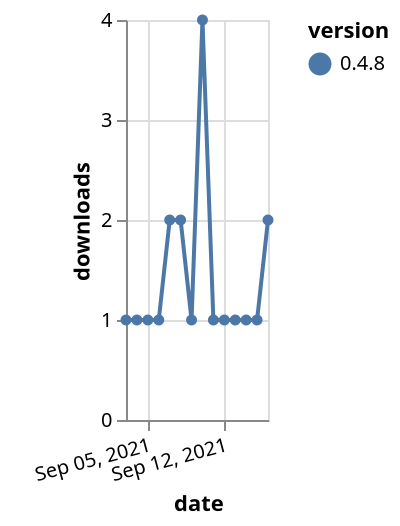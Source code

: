 {"$schema": "https://vega.github.io/schema/vega-lite/v5.json", "description": "A simple bar chart with embedded data.", "data": {"values": [{"date": "2021-09-03", "total": 1059, "delta": 1, "version": "0.4.8"}, {"date": "2021-09-04", "total": 1060, "delta": 1, "version": "0.4.8"}, {"date": "2021-09-05", "total": 1061, "delta": 1, "version": "0.4.8"}, {"date": "2021-09-06", "total": 1062, "delta": 1, "version": "0.4.8"}, {"date": "2021-09-07", "total": 1064, "delta": 2, "version": "0.4.8"}, {"date": "2021-09-08", "total": 1066, "delta": 2, "version": "0.4.8"}, {"date": "2021-09-09", "total": 1067, "delta": 1, "version": "0.4.8"}, {"date": "2021-09-10", "total": 1071, "delta": 4, "version": "0.4.8"}, {"date": "2021-09-11", "total": 1072, "delta": 1, "version": "0.4.8"}, {"date": "2021-09-12", "total": 1073, "delta": 1, "version": "0.4.8"}, {"date": "2021-09-13", "total": 1074, "delta": 1, "version": "0.4.8"}, {"date": "2021-09-14", "total": 1075, "delta": 1, "version": "0.4.8"}, {"date": "2021-09-15", "total": 1076, "delta": 1, "version": "0.4.8"}, {"date": "2021-09-16", "total": 1078, "delta": 2, "version": "0.4.8"}]}, "width": "container", "mark": {"type": "line", "point": {"filled": true}}, "encoding": {"x": {"field": "date", "type": "temporal", "timeUnit": "yearmonthdate", "title": "date", "axis": {"labelAngle": -15}}, "y": {"field": "delta", "type": "quantitative", "title": "downloads"}, "color": {"field": "version", "type": "nominal"}, "tooltip": {"field": "delta"}}}
